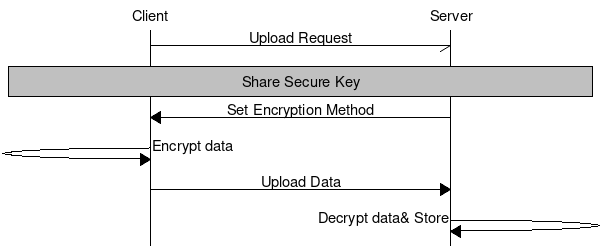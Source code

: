 msc {
	# Entity
	a[label="Client"],
	b[label="Server"];
	# Messages
	a -> b[label="Upload Request"];
	a box b[label="Share Secure Key", textbgcolour="silver"];
	b => a[label="Set Encryption Method"];
	a => a[label="Encrypt data"];
	a => b[label="Upload Data"];
	b => b[label="Decrypt data& Store"];
}